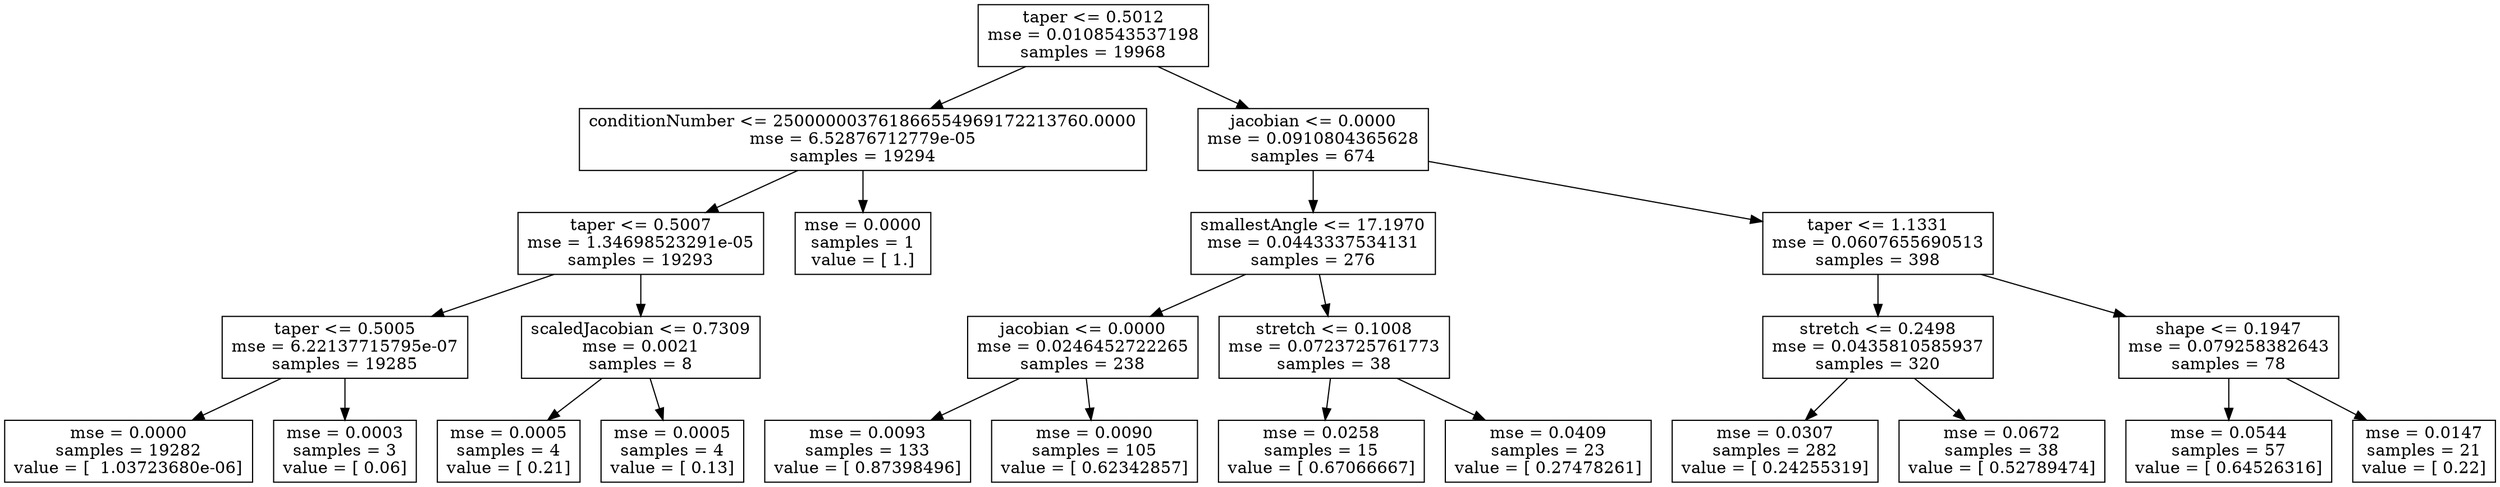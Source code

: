 digraph Tree {
0 [label="taper <= 0.5012\nmse = 0.0108543537198\nsamples = 19968", shape="box"] ;
1 [label="conditionNumber <= 250000003761866554969172213760.0000\nmse = 6.52876712779e-05\nsamples = 19294", shape="box"] ;
0 -> 1 ;
2 [label="taper <= 0.5007\nmse = 1.34698523291e-05\nsamples = 19293", shape="box"] ;
1 -> 2 ;
3 [label="taper <= 0.5005\nmse = 6.22137715795e-07\nsamples = 19285", shape="box"] ;
2 -> 3 ;
4 [label="mse = 0.0000\nsamples = 19282\nvalue = [  1.03723680e-06]", shape="box"] ;
3 -> 4 ;
5 [label="mse = 0.0003\nsamples = 3\nvalue = [ 0.06]", shape="box"] ;
3 -> 5 ;
6 [label="scaledJacobian <= 0.7309\nmse = 0.0021\nsamples = 8", shape="box"] ;
2 -> 6 ;
7 [label="mse = 0.0005\nsamples = 4\nvalue = [ 0.21]", shape="box"] ;
6 -> 7 ;
8 [label="mse = 0.0005\nsamples = 4\nvalue = [ 0.13]", shape="box"] ;
6 -> 8 ;
9 [label="mse = 0.0000\nsamples = 1\nvalue = [ 1.]", shape="box"] ;
1 -> 9 ;
10 [label="jacobian <= 0.0000\nmse = 0.0910804365628\nsamples = 674", shape="box"] ;
0 -> 10 ;
11 [label="smallestAngle <= 17.1970\nmse = 0.0443337534131\nsamples = 276", shape="box"] ;
10 -> 11 ;
12 [label="jacobian <= 0.0000\nmse = 0.0246452722265\nsamples = 238", shape="box"] ;
11 -> 12 ;
13 [label="mse = 0.0093\nsamples = 133\nvalue = [ 0.87398496]", shape="box"] ;
12 -> 13 ;
14 [label="mse = 0.0090\nsamples = 105\nvalue = [ 0.62342857]", shape="box"] ;
12 -> 14 ;
15 [label="stretch <= 0.1008\nmse = 0.0723725761773\nsamples = 38", shape="box"] ;
11 -> 15 ;
16 [label="mse = 0.0258\nsamples = 15\nvalue = [ 0.67066667]", shape="box"] ;
15 -> 16 ;
17 [label="mse = 0.0409\nsamples = 23\nvalue = [ 0.27478261]", shape="box"] ;
15 -> 17 ;
18 [label="taper <= 1.1331\nmse = 0.0607655690513\nsamples = 398", shape="box"] ;
10 -> 18 ;
19 [label="stretch <= 0.2498\nmse = 0.0435810585937\nsamples = 320", shape="box"] ;
18 -> 19 ;
20 [label="mse = 0.0307\nsamples = 282\nvalue = [ 0.24255319]", shape="box"] ;
19 -> 20 ;
21 [label="mse = 0.0672\nsamples = 38\nvalue = [ 0.52789474]", shape="box"] ;
19 -> 21 ;
22 [label="shape <= 0.1947\nmse = 0.079258382643\nsamples = 78", shape="box"] ;
18 -> 22 ;
23 [label="mse = 0.0544\nsamples = 57\nvalue = [ 0.64526316]", shape="box"] ;
22 -> 23 ;
24 [label="mse = 0.0147\nsamples = 21\nvalue = [ 0.22]", shape="box"] ;
22 -> 24 ;
}
